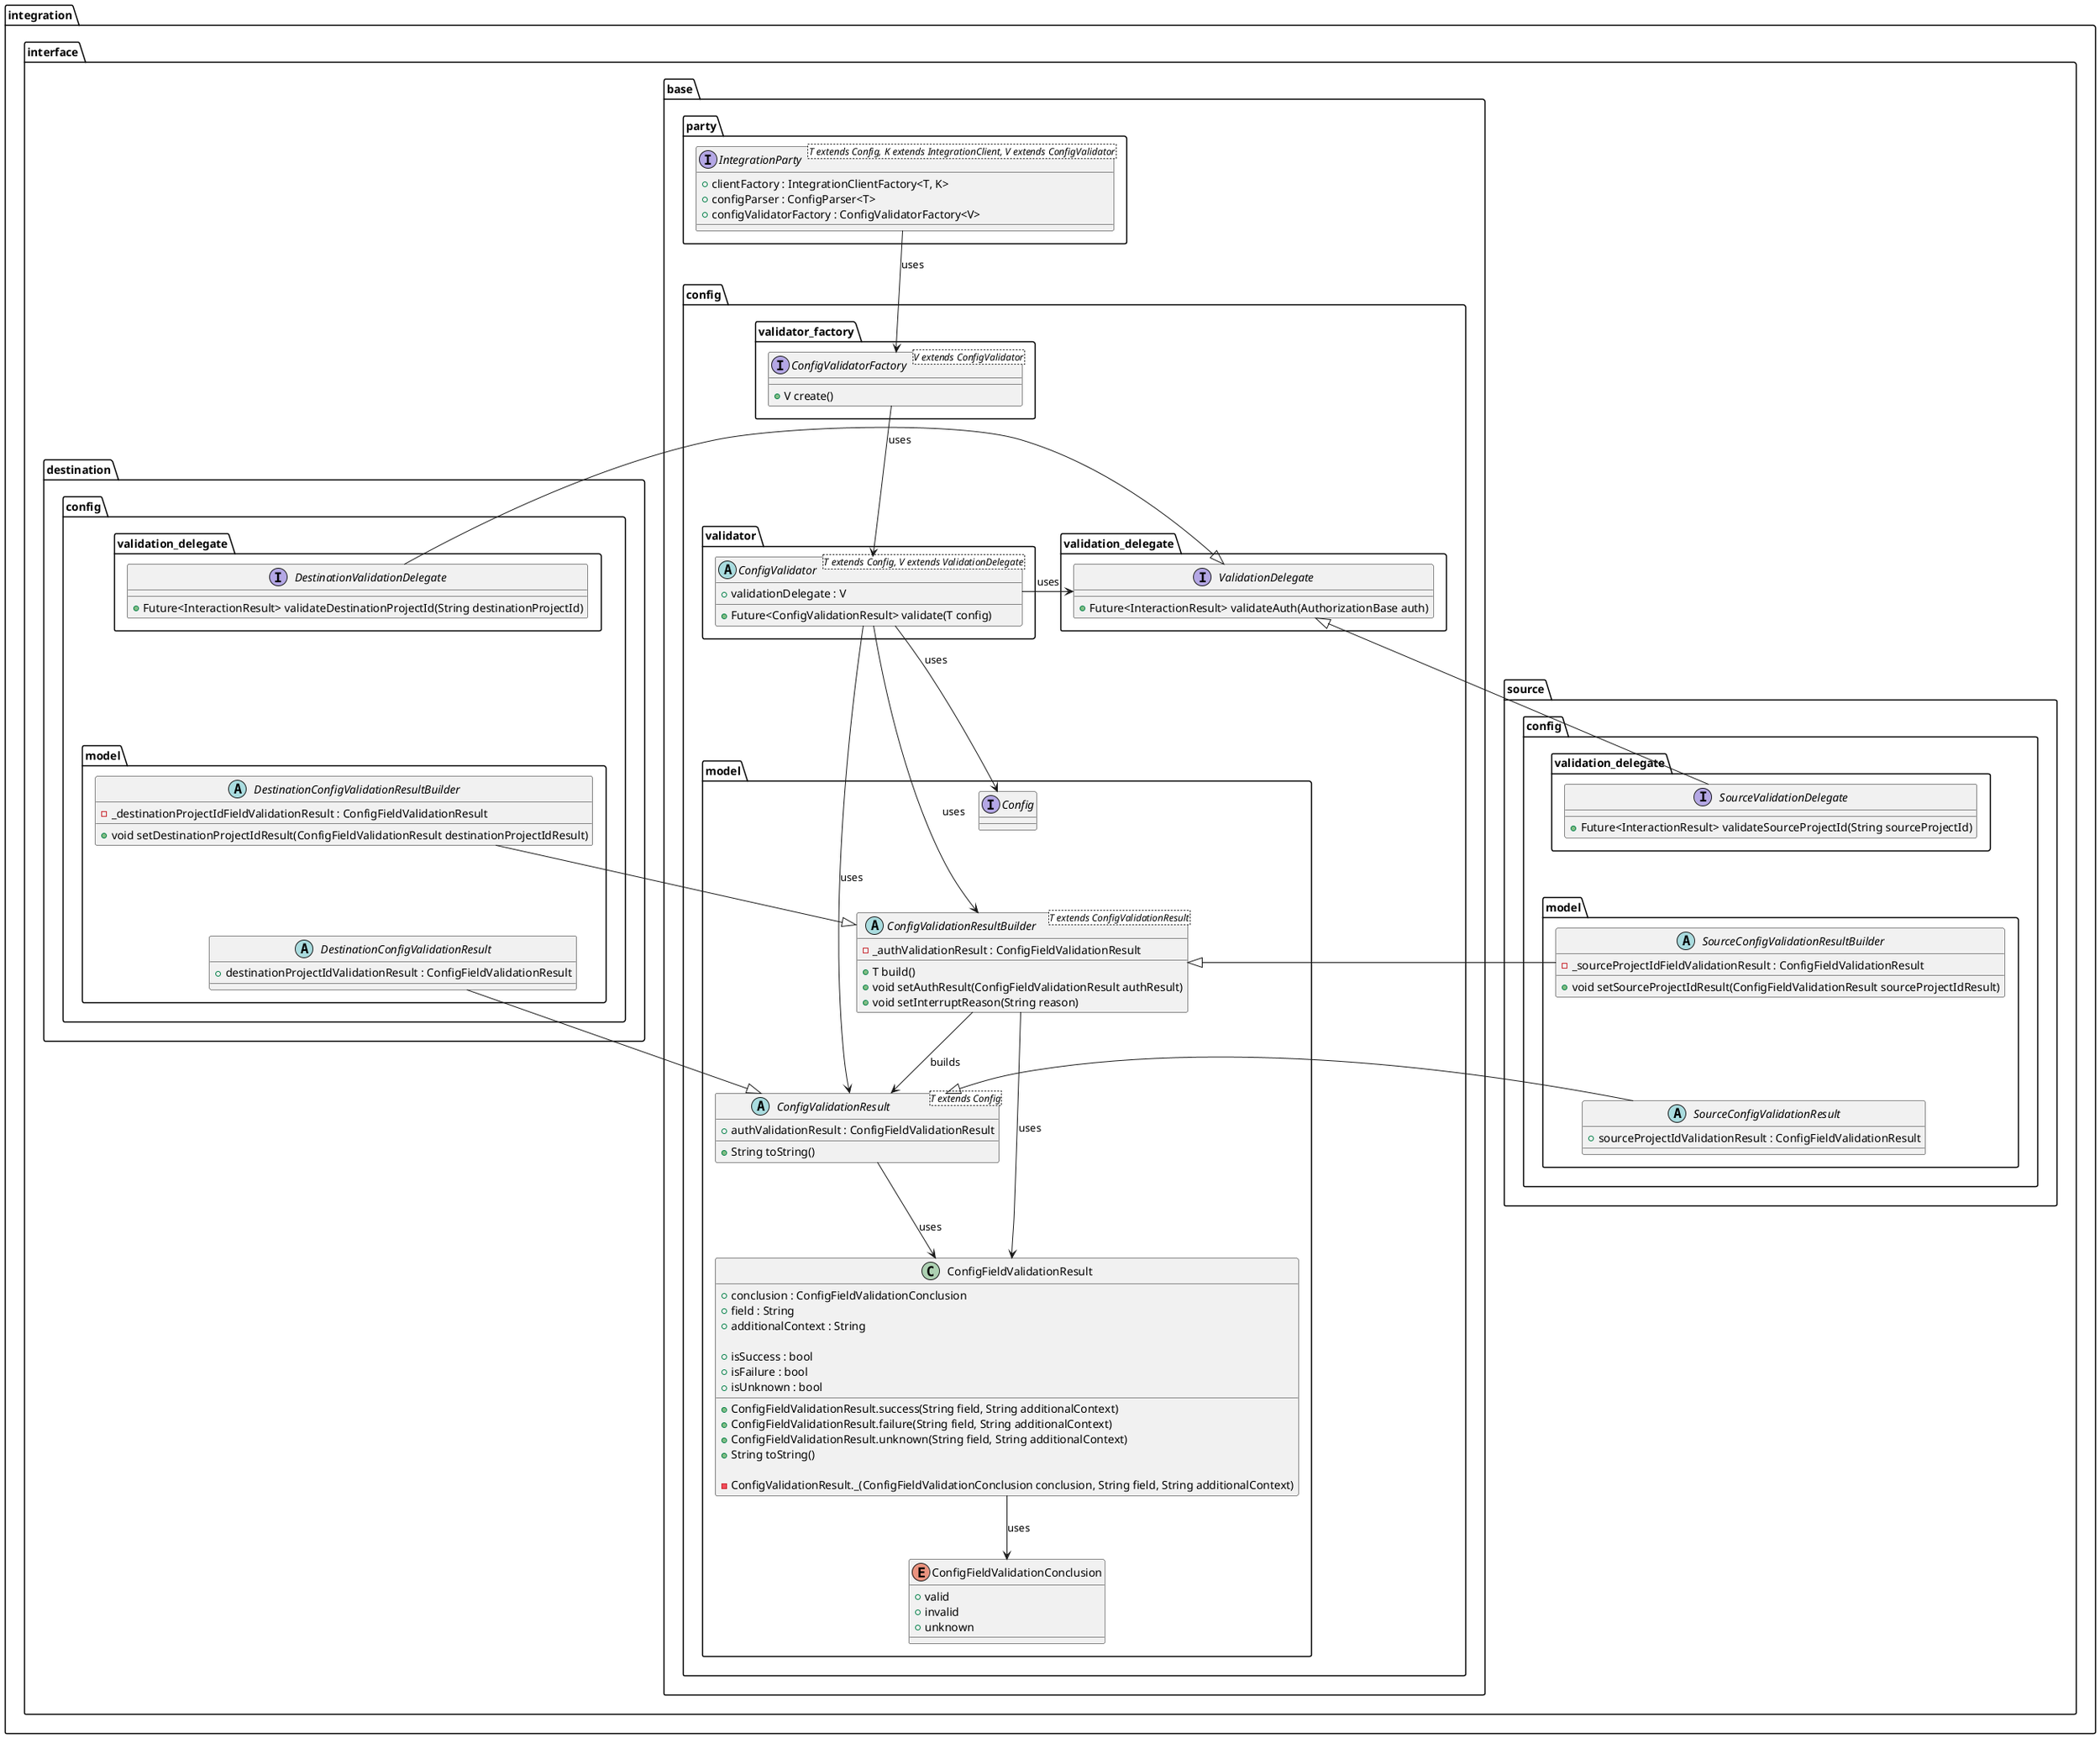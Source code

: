 @startuml ci_integrations_config_validator_class_diagram

    package integration.interface {
        package base {
            package party {
                interface IntegrationParty<T extends Config, K extends IntegrationClient, V extends ConfigValidator> {
                    + clientFactory : IntegrationClientFactory<T, K>
                    + configParser : ConfigParser<T>
                    + configValidatorFactory : ConfigValidatorFactory<V>
                }
            }

            package config {
                package model {
                    interface Config {}

                    abstract class ConfigValidationResultBuilder<T extends ConfigValidationResult> {
                        - _authValidationResult : ConfigFieldValidationResult

                        + T build()
                        + void setAuthResult(ConfigFieldValidationResult authResult)
                        + void setInterruptReason(String reason)
                    }

                    abstract class ConfigValidationResult<T extends Config> {
                        + authValidationResult : ConfigFieldValidationResult

                        + String toString()
                    }

                    enum ConfigFieldValidationConclusion {
                        + valid
                        + invalid
                        + unknown
                    }

                    class ConfigFieldValidationResult {
                        + conclusion : ConfigFieldValidationConclusion
                        + field : String
                        + additionalContext : String

                        + isSuccess : bool
                        + isFailure : bool
                        + isUnknown : bool

                        + ConfigFieldValidationResult.success(String field, String additionalContext)
                        + ConfigFieldValidationResult.failure(String field, String additionalContext)
                        + ConfigFieldValidationResult.unknown(String field, String additionalContext)
                        + String toString()

                        - ConfigValidationResult._(ConfigFieldValidationConclusion conclusion, String field, String additionalContext)
                    }
                }

                package validator {
                    abstract class ConfigValidator<T extends Config, V extends ValidationDelegate> {
                        + validationDelegate : V

                        + Future<ConfigValidationResult> validate(T config)
                    }
                }

                package validation_delegate as base_validation_delegate {
                    interface ValidationDelegate {
                        + Future<InteractionResult> validateAuth(AuthorizationBase auth)
                    }
                }

                package validator_factory {
                    interface ConfigValidatorFactory<V extends ConfigValidator> {
                        + V create()
                    }
                }
            }
        }
        
        package source.config {
            package validation_delegate as source_validation_delegate {
                interface SourceValidationDelegate {
                    + Future<InteractionResult> validateSourceProjectId(String sourceProjectId)
                }
            }

            package model as source_model {
                abstract class SourceConfigValidationResult {
                    + sourceProjectIdValidationResult : ConfigFieldValidationResult
                }

                abstract class SourceConfigValidationResultBuilder {
                    - _sourceProjectIdFieldValidationResult : ConfigFieldValidationResult

                    + void setSourceProjectIdResult(ConfigFieldValidationResult sourceProjectIdResult)
                }
            }
        }

        package destination.config {
            package validation_delegate as destination_validation_delegate {
                interface DestinationValidationDelegate {
                    + Future<InteractionResult> validateDestinationProjectId(String destinationProjectId)
                }
            }

            package model as destination_model {
                abstract class DestinationConfigValidationResult {
                    + destinationProjectIdValidationResult : ConfigFieldValidationResult
                }

                abstract class DestinationConfigValidationResultBuilder {
                    - _destinationProjectIdFieldValidationResult : ConfigFieldValidationResult

                    + void setDestinationProjectIdResult(ConfigFieldValidationResult destinationProjectIdResult)
                }
            }
        }
    }

    IntegrationParty --> ConfigValidatorFactory : uses

    ConfigValidatorFactory --> ConfigValidator : uses

    ConfigValidator -right-> ValidationDelegate : uses
    ConfigValidator --> ConfigValidationResult : uses
    ConfigValidator --> ConfigValidationResultBuilder : uses
    ConfigValidator --> Config : uses

    ConfigValidationResultBuilder --> ConfigValidationResult : builds
    ConfigValidationResultBuilder --> ConfigFieldValidationResult : uses

    ConfigValidationResult --> ConfigFieldValidationResult : uses

    ConfigFieldValidationResult --> ConfigFieldValidationConclusion : uses

    SourceValidationDelegate -left-|> ValidationDelegate
    DestinationValidationDelegate -right-|> ValidationDelegate

    SourceConfigValidationResult -left-|> ConfigValidationResult
    DestinationConfigValidationResult -right-|> ConfigValidationResult

    SourceConfigValidationResultBuilder -left-|> ConfigValidationResultBuilder
    DestinationConfigValidationResultBuilder -right-|> ConfigValidationResultBuilder

    Config -[hidden]down-> ConfigValidationResultBuilder
    DestinationValidationDelegate -[hidden]down-> DestinationConfigValidationResultBuilder
    SourceValidationDelegate -[hidden]down-> SourceConfigValidationResultBuilder
    SourceConfigValidationResultBuilder -[hidden]down-> SourceConfigValidationResult
    DestinationConfigValidationResultBuilder -[hidden]down-> DestinationConfigValidationResult
@enduml

